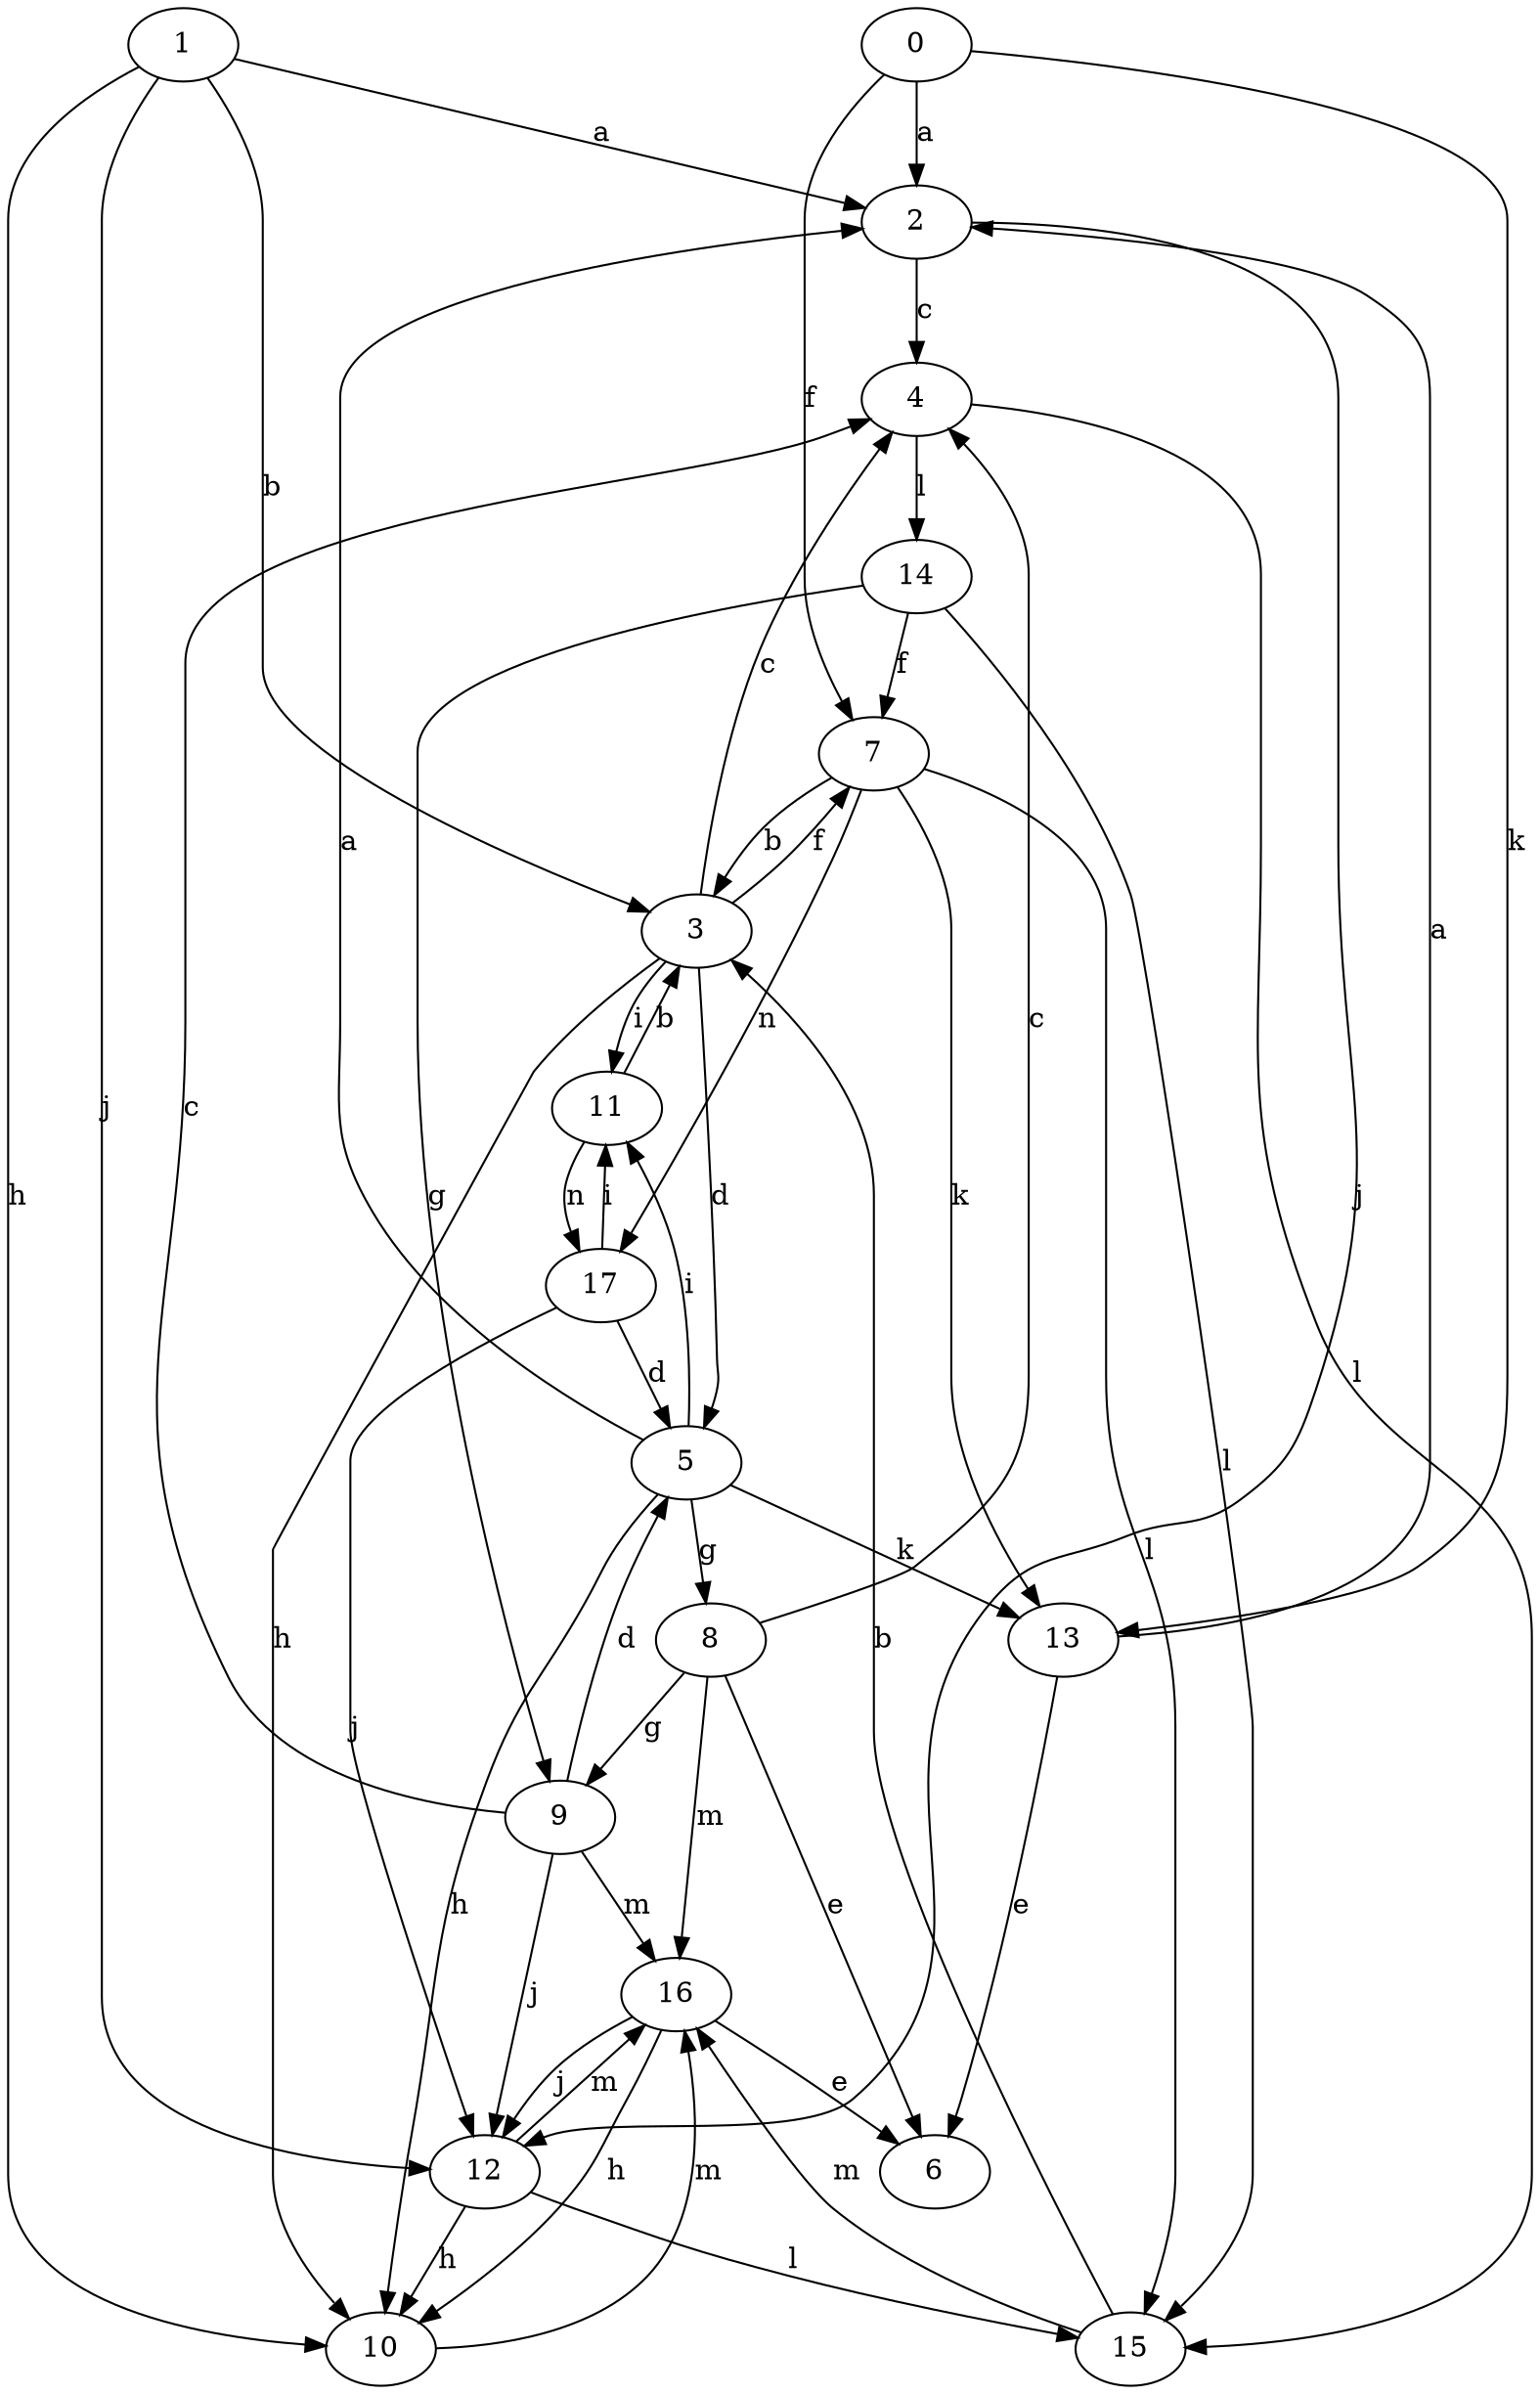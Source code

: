 strict digraph  {
1;
2;
3;
4;
5;
6;
7;
8;
9;
10;
11;
12;
13;
14;
15;
16;
17;
0;
1 -> 2  [label=a];
1 -> 3  [label=b];
1 -> 10  [label=h];
1 -> 12  [label=j];
2 -> 4  [label=c];
2 -> 12  [label=j];
3 -> 4  [label=c];
3 -> 5  [label=d];
3 -> 7  [label=f];
3 -> 10  [label=h];
3 -> 11  [label=i];
4 -> 14  [label=l];
4 -> 15  [label=l];
5 -> 2  [label=a];
5 -> 8  [label=g];
5 -> 10  [label=h];
5 -> 11  [label=i];
5 -> 13  [label=k];
7 -> 3  [label=b];
7 -> 13  [label=k];
7 -> 15  [label=l];
7 -> 17  [label=n];
8 -> 4  [label=c];
8 -> 6  [label=e];
8 -> 9  [label=g];
8 -> 16  [label=m];
9 -> 4  [label=c];
9 -> 5  [label=d];
9 -> 12  [label=j];
9 -> 16  [label=m];
10 -> 16  [label=m];
11 -> 3  [label=b];
11 -> 17  [label=n];
12 -> 10  [label=h];
12 -> 15  [label=l];
12 -> 16  [label=m];
13 -> 2  [label=a];
13 -> 6  [label=e];
14 -> 7  [label=f];
14 -> 9  [label=g];
14 -> 15  [label=l];
15 -> 3  [label=b];
15 -> 16  [label=m];
16 -> 6  [label=e];
16 -> 10  [label=h];
16 -> 12  [label=j];
17 -> 5  [label=d];
17 -> 11  [label=i];
17 -> 12  [label=j];
0 -> 2  [label=a];
0 -> 7  [label=f];
0 -> 13  [label=k];
}
